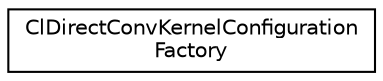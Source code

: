 digraph "Graphical Class Hierarchy"
{
 // LATEX_PDF_SIZE
  edge [fontname="Helvetica",fontsize="10",labelfontname="Helvetica",labelfontsize="10"];
  node [fontname="Helvetica",fontsize="10",shape=record];
  rankdir="LR";
  Node0 [label="ClDirectConvKernelConfiguration\lFactory",height=0.2,width=0.4,color="black", fillcolor="white", style="filled",URL="$classarm__compute_1_1cl__direct__conv_1_1_cl_direct_conv_kernel_configuration_factory.xhtml",tooltip="ClDirectConvolution factory class."];
}

